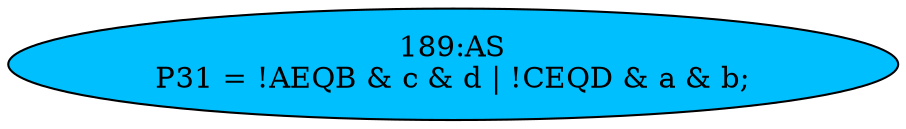 strict digraph "" {
	node [label="\N"];
	"189:AS"	 [ast="<pyverilog.vparser.ast.Assign object at 0x7f14ceed8a90>",
		def_var="['P31']",
		fillcolor=deepskyblue,
		label="189:AS
P31 = !AEQB & c & d | !CEQD & a & b;",
		statements="[]",
		style=filled,
		typ=Assign,
		use_var="['AEQB', 'c', 'd', 'CEQD', 'a', 'b']"];
}
